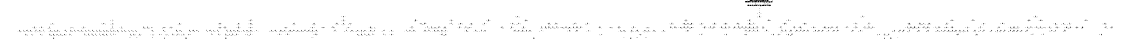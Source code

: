 # Network structure generated by ABC

digraph network {
size = "7.5,10";
center = true;
edge [dir = back];

{
  node [shape = plaintext];
  edge [style = invis];
  LevelTitle1 [label=""];
  LevelTitle2 [label=""];
  Level8 [label = ""];
  Level7 [label = ""];
  Level6 [label = ""];
  Level5 [label = ""];
  Level4 [label = ""];
  Level3 [label = ""];
  Level2 [label = ""];
  Level1 [label = ""];
  Level0 [label = ""];
  LevelTitle1 ->  LevelTitle2 ->  Level8 ->  Level7 ->  Level6 ->  Level5 ->  Level4 ->  Level3 ->  Level2 ->  Level1 ->  Level0;
}

{
  rank = same;
  LevelTitle1;
  title1 [shape=plaintext,
          fontsize=20,
          fontname = "Times-Roman",
          label="Network structure visualized by ABC\nBenchmark \"top\". Time was Wed Oct 16 16:07:38 2024. "
         ];
}

{
  rank = same;
  LevelTitle2;
  title2 [shape=plaintext,
          fontsize=18,
          fontname = "Times-Roman",
          label="The network contains 401 logic nodes and 0 latches.\n"
         ];
}

{
  rank = same;
  Level8;
  Node17 [label = "o_0_", shape = invtriangle, color = coral, fillcolor = coral];
}

{
  rank = same;
  Level7;
  Node19 [label = "19\n", shape = ellipse];
}

{
  rank = same;
  Level6;
  Node20 [label = "20\n", shape = ellipse];
  Node233 [label = "233\n", shape = ellipse];
  Node364 [label = "364\n", shape = ellipse];
  Node387 [label = "387\n", shape = ellipse];
  Node404 [label = "404\n", shape = ellipse];
}

{
  rank = same;
  Level5;
  Node21 [label = "21\n", shape = ellipse];
  Node120 [label = "120\n", shape = ellipse];
  Node175 [label = "175\n", shape = ellipse];
  Node204 [label = "204\n", shape = ellipse];
  Node234 [label = "234\n", shape = ellipse];
  Node273 [label = "273\n", shape = ellipse];
  Node304 [label = "304\n", shape = ellipse];
  Node338 [label = "338\n", shape = ellipse];
  Node365 [label = "365\n", shape = ellipse];
  Node372 [label = "372\n", shape = ellipse];
  Node376 [label = "376\n", shape = ellipse];
  Node380 [label = "380\n", shape = ellipse];
  Node388 [label = "388\n", shape = ellipse];
  Node396 [label = "396\n", shape = ellipse];
  Node398 [label = "398\n", shape = ellipse];
  Node405 [label = "405\n", shape = ellipse];
}

{
  rank = same;
  Level4;
  Node22 [label = "22\n", shape = ellipse];
  Node58 [label = "58\n", shape = ellipse];
  Node85 [label = "85\n", shape = ellipse];
  Node102 [label = "102\n", shape = ellipse];
  Node121 [label = "121\n", shape = ellipse];
  Node141 [label = "141\n", shape = ellipse];
  Node154 [label = "154\n", shape = ellipse];
  Node166 [label = "166\n", shape = ellipse];
  Node176 [label = "176\n", shape = ellipse];
  Node180 [label = "180\n", shape = ellipse];
  Node185 [label = "185\n", shape = ellipse];
  Node195 [label = "195\n", shape = ellipse];
  Node205 [label = "205\n", shape = ellipse];
  Node212 [label = "212\n", shape = ellipse];
  Node219 [label = "219\n", shape = ellipse];
  Node226 [label = "226\n", shape = ellipse];
  Node235 [label = "235\n", shape = ellipse];
  Node247 [label = "247\n", shape = ellipse];
  Node254 [label = "254\n", shape = ellipse];
  Node265 [label = "265\n", shape = ellipse];
  Node274 [label = "274\n", shape = ellipse];
  Node278 [label = "278\n", shape = ellipse];
  Node282 [label = "282\n", shape = ellipse];
  Node285 [label = "285\n", shape = ellipse];
  Node296 [label = "296\n", shape = ellipse];
  Node305 [label = "305\n", shape = ellipse];
  Node330 [label = "330\n", shape = ellipse];
  Node332 [label = "332\n", shape = ellipse];
  Node334 [label = "334\n", shape = ellipse];
  Node339 [label = "339\n", shape = ellipse];
  Node345 [label = "345\n", shape = ellipse];
  Node348 [label = "348\n", shape = ellipse];
  Node351 [label = "351\n", shape = ellipse];
  Node355 [label = "355\n", shape = ellipse];
  Node366 [label = "366\n", shape = ellipse];
  Node373 [label = "373\n", shape = ellipse];
  Node377 [label = "377\n", shape = ellipse];
  Node381 [label = "381\n", shape = ellipse];
  Node384 [label = "384\n", shape = ellipse];
  Node389 [label = "389\n", shape = ellipse];
  Node391 [label = "391\n", shape = ellipse];
  Node397 [label = "397\n", shape = ellipse];
  Node399 [label = "399\n", shape = ellipse];
  Node400 [label = "400\n", shape = ellipse];
  Node402 [label = "402\n", shape = ellipse];
  Node406 [label = "406\n", shape = ellipse];
  Node409 [label = "409\n", shape = ellipse];
  Node412 [label = "412\n", shape = ellipse];
  Node414 [label = "414\n", shape = ellipse];
}

{
  rank = same;
  Level3;
  Node23 [label = "23\n", shape = ellipse];
  Node33 [label = "33\n", shape = ellipse];
  Node37 [label = "37\n", shape = ellipse];
  Node59 [label = "59\n", shape = ellipse];
  Node66 [label = "66\n", shape = ellipse];
  Node75 [label = "75\n", shape = ellipse];
  Node86 [label = "86\n", shape = ellipse];
  Node103 [label = "103\n", shape = ellipse];
  Node111 [label = "111\n", shape = ellipse];
  Node113 [label = "113\n", shape = ellipse];
  Node115 [label = "115\n", shape = ellipse];
  Node122 [label = "122\n", shape = ellipse];
  Node134 [label = "134\n", shape = ellipse];
  Node139 [label = "139\n", shape = ellipse];
  Node142 [label = "142\n", shape = ellipse];
  Node144 [label = "144\n", shape = ellipse];
  Node147 [label = "147\n", shape = ellipse];
  Node149 [label = "149\n", shape = ellipse];
  Node155 [label = "155\n", shape = ellipse];
  Node159 [label = "159\n", shape = ellipse];
  Node167 [label = "167\n", shape = ellipse];
  Node169 [label = "169\n", shape = ellipse];
  Node170 [label = "170\n", shape = ellipse];
  Node177 [label = "177\n", shape = ellipse];
  Node181 [label = "181\n", shape = ellipse];
  Node186 [label = "186\n", shape = ellipse];
  Node187 [label = "187\n", shape = ellipse];
  Node196 [label = "196\n", shape = ellipse];
  Node203 [label = "203\n", shape = ellipse];
  Node206 [label = "206\n", shape = ellipse];
  Node208 [label = "208\n", shape = ellipse];
  Node213 [label = "213\n", shape = ellipse];
  Node215 [label = "215\n", shape = ellipse];
  Node220 [label = "220\n", shape = ellipse];
  Node227 [label = "227\n", shape = ellipse];
  Node236 [label = "236\n", shape = ellipse];
  Node242 [label = "242\n", shape = ellipse];
  Node244 [label = "244\n", shape = ellipse];
  Node245 [label = "245\n", shape = ellipse];
  Node248 [label = "248\n", shape = ellipse];
  Node250 [label = "250\n", shape = ellipse];
  Node252 [label = "252\n", shape = ellipse];
  Node253 [label = "253\n", shape = ellipse];
  Node255 [label = "255\n", shape = ellipse];
  Node257 [label = "257\n", shape = ellipse];
  Node259 [label = "259\n", shape = ellipse];
  Node260 [label = "260\n", shape = ellipse];
  Node266 [label = "266\n", shape = ellipse];
  Node269 [label = "269\n", shape = ellipse];
  Node270 [label = "270\n", shape = ellipse];
  Node275 [label = "275\n", shape = ellipse];
  Node276 [label = "276\n", shape = ellipse];
  Node279 [label = "279\n", shape = ellipse];
  Node281 [label = "281\n", shape = ellipse];
  Node283 [label = "283\n", shape = ellipse];
  Node284 [label = "284\n", shape = ellipse];
  Node286 [label = "286\n", shape = ellipse];
  Node288 [label = "288\n", shape = ellipse];
  Node289 [label = "289\n", shape = ellipse];
  Node291 [label = "291\n", shape = ellipse];
  Node297 [label = "297\n", shape = ellipse];
  Node298 [label = "298\n", shape = ellipse];
  Node299 [label = "299\n", shape = ellipse];
  Node306 [label = "306\n", shape = ellipse];
  Node311 [label = "311\n", shape = ellipse];
  Node314 [label = "314\n", shape = ellipse];
  Node320 [label = "320\n", shape = ellipse];
  Node325 [label = "325\n", shape = ellipse];
  Node331 [label = "331\n", shape = ellipse];
  Node333 [label = "333\n", shape = ellipse];
  Node335 [label = "335\n", shape = ellipse];
  Node337 [label = "337\n", shape = ellipse];
  Node340 [label = "340\n", shape = ellipse];
  Node346 [label = "346\n", shape = ellipse];
  Node349 [label = "349\n", shape = ellipse];
  Node350 [label = "350\n", shape = ellipse];
  Node352 [label = "352\n", shape = ellipse];
  Node354 [label = "354\n", shape = ellipse];
  Node356 [label = "356\n", shape = ellipse];
  Node357 [label = "357\n", shape = ellipse];
  Node359 [label = "359\n", shape = ellipse];
  Node361 [label = "361\n", shape = ellipse];
  Node362 [label = "362\n", shape = ellipse];
  Node367 [label = "367\n", shape = ellipse];
  Node368 [label = "368\n", shape = ellipse];
  Node369 [label = "369\n", shape = ellipse];
  Node370 [label = "370\n", shape = ellipse];
  Node371 [label = "371\n", shape = ellipse];
  Node374 [label = "374\n", shape = ellipse];
  Node375 [label = "375\n", shape = ellipse];
  Node378 [label = "378\n", shape = ellipse];
  Node379 [label = "379\n", shape = ellipse];
  Node382 [label = "382\n", shape = ellipse];
  Node383 [label = "383\n", shape = ellipse];
  Node385 [label = "385\n", shape = ellipse];
  Node386 [label = "386\n", shape = ellipse];
  Node390 [label = "390\n", shape = ellipse];
  Node392 [label = "392\n", shape = ellipse];
  Node393 [label = "393\n", shape = ellipse];
  Node394 [label = "394\n", shape = ellipse];
  Node395 [label = "395\n", shape = ellipse];
  Node401 [label = "401\n", shape = ellipse];
  Node403 [label = "403\n", shape = ellipse];
  Node407 [label = "407\n", shape = ellipse];
  Node408 [label = "408\n", shape = ellipse];
  Node410 [label = "410\n", shape = ellipse];
  Node411 [label = "411\n", shape = ellipse];
  Node413 [label = "413\n", shape = ellipse];
  Node415 [label = "415\n", shape = ellipse];
  Node416 [label = "416\n", shape = ellipse];
  Node417 [label = "417\n", shape = ellipse];
  Node418 [label = "418\n", shape = ellipse];
  Node419 [label = "419\n", shape = ellipse];
}

{
  rank = same;
  Level2;
  Node24 [label = "24\n", shape = ellipse];
  Node26 [label = "26\n", shape = ellipse];
  Node28 [label = "28\n", shape = ellipse];
  Node34 [label = "34\n", shape = ellipse];
  Node35 [label = "35\n", shape = ellipse];
  Node38 [label = "38\n", shape = ellipse];
  Node42 [label = "42\n", shape = ellipse];
  Node46 [label = "46\n", shape = ellipse];
  Node51 [label = "51\n", shape = ellipse];
  Node53 [label = "53\n", shape = ellipse];
  Node55 [label = "55\n", shape = ellipse];
  Node56 [label = "56\n", shape = ellipse];
  Node60 [label = "60\n", shape = ellipse];
  Node61 [label = "61\n", shape = ellipse];
  Node62 [label = "62\n", shape = ellipse];
  Node64 [label = "64\n", shape = ellipse];
  Node67 [label = "67\n", shape = ellipse];
  Node70 [label = "70\n", shape = ellipse];
  Node72 [label = "72\n", shape = ellipse];
  Node76 [label = "76\n", shape = ellipse];
  Node78 [label = "78\n", shape = ellipse];
  Node79 [label = "79\n", shape = ellipse];
  Node81 [label = "81\n", shape = ellipse];
  Node82 [label = "82\n", shape = ellipse];
  Node83 [label = "83\n", shape = ellipse];
  Node87 [label = "87\n", shape = ellipse];
  Node95 [label = "95\n", shape = ellipse];
  Node98 [label = "98\n", shape = ellipse];
  Node99 [label = "99\n", shape = ellipse];
  Node101 [label = "101\n", shape = ellipse];
  Node104 [label = "104\n", shape = ellipse];
  Node106 [label = "106\n", shape = ellipse];
  Node109 [label = "109\n", shape = ellipse];
  Node112 [label = "112\n", shape = ellipse];
  Node114 [label = "114\n", shape = ellipse];
  Node116 [label = "116\n", shape = ellipse];
  Node117 [label = "117\n", shape = ellipse];
  Node118 [label = "118\n", shape = ellipse];
  Node119 [label = "119\n", shape = ellipse];
  Node123 [label = "123\n", shape = ellipse];
  Node127 [label = "127\n", shape = ellipse];
  Node130 [label = "130\n", shape = ellipse];
  Node132 [label = "132\n", shape = ellipse];
  Node135 [label = "135\n", shape = ellipse];
  Node136 [label = "136\n", shape = ellipse];
  Node140 [label = "140\n", shape = ellipse];
  Node143 [label = "143\n", shape = ellipse];
  Node145 [label = "145\n", shape = ellipse];
  Node148 [label = "148\n", shape = ellipse];
  Node150 [label = "150\n", shape = ellipse];
  Node151 [label = "151\n", shape = ellipse];
  Node152 [label = "152\n", shape = ellipse];
  Node153 [label = "153\n", shape = ellipse];
  Node156 [label = "156\n", shape = ellipse];
  Node157 [label = "157\n", shape = ellipse];
  Node160 [label = "160\n", shape = ellipse];
  Node161 [label = "161\n", shape = ellipse];
  Node162 [label = "162\n", shape = ellipse];
  Node163 [label = "163\n", shape = ellipse];
  Node164 [label = "164\n", shape = ellipse];
  Node165 [label = "165\n", shape = ellipse];
  Node168 [label = "168\n", shape = ellipse];
  Node171 [label = "171\n", shape = ellipse];
  Node172 [label = "172\n", shape = ellipse];
  Node173 [label = "173\n", shape = ellipse];
  Node174 [label = "174\n", shape = ellipse];
  Node178 [label = "178\n", shape = ellipse];
  Node179 [label = "179\n", shape = ellipse];
  Node182 [label = "182\n", shape = ellipse];
  Node183 [label = "183\n", shape = ellipse];
  Node184 [label = "184\n", shape = ellipse];
  Node188 [label = "188\n", shape = ellipse];
  Node190 [label = "190\n", shape = ellipse];
  Node192 [label = "192\n", shape = ellipse];
  Node194 [label = "194\n", shape = ellipse];
  Node197 [label = "197\n", shape = ellipse];
  Node198 [label = "198\n", shape = ellipse];
  Node200 [label = "200\n", shape = ellipse];
  Node201 [label = "201\n", shape = ellipse];
  Node202 [label = "202\n", shape = ellipse];
  Node207 [label = "207\n", shape = ellipse];
  Node209 [label = "209\n", shape = ellipse];
  Node210 [label = "210\n", shape = ellipse];
  Node211 [label = "211\n", shape = ellipse];
  Node214 [label = "214\n", shape = ellipse];
  Node216 [label = "216\n", shape = ellipse];
  Node217 [label = "217\n", shape = ellipse];
  Node218 [label = "218\n", shape = ellipse];
  Node221 [label = "221\n", shape = ellipse];
  Node222 [label = "222\n", shape = ellipse];
  Node223 [label = "223\n", shape = ellipse];
  Node224 [label = "224\n", shape = ellipse];
  Node225 [label = "225\n", shape = ellipse];
  Node228 [label = "228\n", shape = ellipse];
  Node229 [label = "229\n", shape = ellipse];
  Node230 [label = "230\n", shape = ellipse];
  Node231 [label = "231\n", shape = ellipse];
  Node232 [label = "232\n", shape = ellipse];
  Node237 [label = "237\n", shape = ellipse];
  Node239 [label = "239\n", shape = ellipse];
  Node240 [label = "240\n", shape = ellipse];
  Node241 [label = "241\n", shape = ellipse];
  Node243 [label = "243\n", shape = ellipse];
  Node246 [label = "246\n", shape = ellipse];
  Node249 [label = "249\n", shape = ellipse];
  Node251 [label = "251\n", shape = ellipse];
  Node256 [label = "256\n", shape = ellipse];
  Node258 [label = "258\n", shape = ellipse];
  Node261 [label = "261\n", shape = ellipse];
  Node262 [label = "262\n", shape = ellipse];
  Node263 [label = "263\n", shape = ellipse];
  Node264 [label = "264\n", shape = ellipse];
  Node267 [label = "267\n", shape = ellipse];
  Node268 [label = "268\n", shape = ellipse];
  Node271 [label = "271\n", shape = ellipse];
  Node272 [label = "272\n", shape = ellipse];
  Node280 [label = "280\n", shape = ellipse];
  Node287 [label = "287\n", shape = ellipse];
  Node290 [label = "290\n", shape = ellipse];
  Node292 [label = "292\n", shape = ellipse];
  Node293 [label = "293\n", shape = ellipse];
  Node294 [label = "294\n", shape = ellipse];
  Node295 [label = "295\n", shape = ellipse];
  Node300 [label = "300\n", shape = ellipse];
  Node301 [label = "301\n", shape = ellipse];
  Node302 [label = "302\n", shape = ellipse];
  Node303 [label = "303\n", shape = ellipse];
  Node307 [label = "307\n", shape = ellipse];
  Node308 [label = "308\n", shape = ellipse];
  Node312 [label = "312\n", shape = ellipse];
  Node313 [label = "313\n", shape = ellipse];
  Node315 [label = "315\n", shape = ellipse];
  Node317 [label = "317\n", shape = ellipse];
  Node318 [label = "318\n", shape = ellipse];
  Node319 [label = "319\n", shape = ellipse];
  Node321 [label = "321\n", shape = ellipse];
  Node322 [label = "322\n", shape = ellipse];
  Node323 [label = "323\n", shape = ellipse];
  Node324 [label = "324\n", shape = ellipse];
  Node326 [label = "326\n", shape = ellipse];
  Node327 [label = "327\n", shape = ellipse];
  Node328 [label = "328\n", shape = ellipse];
  Node329 [label = "329\n", shape = ellipse];
  Node336 [label = "336\n", shape = ellipse];
  Node341 [label = "341\n", shape = ellipse];
  Node342 [label = "342\n", shape = ellipse];
  Node343 [label = "343\n", shape = ellipse];
  Node347 [label = "347\n", shape = ellipse];
  Node353 [label = "353\n", shape = ellipse];
  Node358 [label = "358\n", shape = ellipse];
  Node360 [label = "360\n", shape = ellipse];
  Node363 [label = "363\n", shape = ellipse];
}

{
  rank = same;
  Level1;
  Node25 [label = "25\n", shape = ellipse];
  Node27 [label = "27\n", shape = ellipse];
  Node29 [label = "29\n", shape = ellipse];
  Node30 [label = "30\n", shape = ellipse];
  Node31 [label = "31\n", shape = ellipse];
  Node32 [label = "32\n", shape = ellipse];
  Node36 [label = "36\n", shape = ellipse];
  Node39 [label = "39\n", shape = ellipse];
  Node40 [label = "40\n", shape = ellipse];
  Node41 [label = "41\n", shape = ellipse];
  Node43 [label = "43\n", shape = ellipse];
  Node44 [label = "44\n", shape = ellipse];
  Node45 [label = "45\n", shape = ellipse];
  Node47 [label = "47\n", shape = ellipse];
  Node48 [label = "48\n", shape = ellipse];
  Node49 [label = "49\n", shape = ellipse];
  Node50 [label = "50\n", shape = ellipse];
  Node52 [label = "52\n", shape = ellipse];
  Node54 [label = "54\n", shape = ellipse];
  Node57 [label = "57\n", shape = ellipse];
  Node63 [label = "63\n", shape = ellipse];
  Node65 [label = "65\n", shape = ellipse];
  Node68 [label = "68\n", shape = ellipse];
  Node69 [label = "69\n", shape = ellipse];
  Node71 [label = "71\n", shape = ellipse];
  Node73 [label = "73\n", shape = ellipse];
  Node74 [label = "74\n", shape = ellipse];
  Node77 [label = "77\n", shape = ellipse];
  Node80 [label = "80\n", shape = ellipse];
  Node84 [label = "84\n", shape = ellipse];
  Node88 [label = "88\n", shape = ellipse];
  Node89 [label = "89\n", shape = ellipse];
  Node90 [label = "90\n", shape = ellipse];
  Node91 [label = "91\n", shape = ellipse];
  Node92 [label = "92\n", shape = ellipse];
  Node93 [label = "93\n", shape = ellipse];
  Node94 [label = "94\n", shape = ellipse];
  Node96 [label = "96\n", shape = ellipse];
  Node97 [label = "97\n", shape = ellipse];
  Node100 [label = "100\n", shape = ellipse];
  Node105 [label = "105\n", shape = ellipse];
  Node107 [label = "107\n", shape = ellipse];
  Node108 [label = "108\n", shape = ellipse];
  Node110 [label = "110\n", shape = ellipse];
  Node124 [label = "124\n", shape = ellipse];
  Node125 [label = "125\n", shape = ellipse];
  Node126 [label = "126\n", shape = ellipse];
  Node128 [label = "128\n", shape = ellipse];
  Node129 [label = "129\n", shape = ellipse];
  Node131 [label = "131\n", shape = ellipse];
  Node133 [label = "133\n", shape = ellipse];
  Node137 [label = "137\n", shape = ellipse];
  Node138 [label = "138\n", shape = ellipse];
  Node146 [label = "146\n", shape = ellipse];
  Node158 [label = "158\n", shape = ellipse];
  Node189 [label = "189\n", shape = ellipse];
  Node191 [label = "191\n", shape = ellipse];
  Node193 [label = "193\n", shape = ellipse];
  Node199 [label = "199\n", shape = ellipse];
  Node238 [label = "238\n", shape = ellipse];
  Node277 [label = "277\n", shape = ellipse];
  Node309 [label = "309\n", shape = ellipse];
  Node310 [label = "310\n", shape = ellipse];
  Node316 [label = "316\n", shape = ellipse];
  Node344 [label = "344\n", shape = ellipse];
}

{
  rank = same;
  Level0;
  Node1 [label = "i_9_", shape = triangle, color = coral, fillcolor = coral];
  Node2 [label = "i_10_", shape = triangle, color = coral, fillcolor = coral];
  Node3 [label = "i_7_", shape = triangle, color = coral, fillcolor = coral];
  Node4 [label = "i_8_", shape = triangle, color = coral, fillcolor = coral];
  Node5 [label = "i_5_", shape = triangle, color = coral, fillcolor = coral];
  Node6 [label = "i_6_", shape = triangle, color = coral, fillcolor = coral];
  Node7 [label = "i_14_", shape = triangle, color = coral, fillcolor = coral];
  Node8 [label = "i_3_", shape = triangle, color = coral, fillcolor = coral];
  Node9 [label = "i_13_", shape = triangle, color = coral, fillcolor = coral];
  Node10 [label = "i_4_", shape = triangle, color = coral, fillcolor = coral];
  Node11 [label = "i_12_", shape = triangle, color = coral, fillcolor = coral];
  Node12 [label = "i_1_", shape = triangle, color = coral, fillcolor = coral];
  Node13 [label = "i_11_", shape = triangle, color = coral, fillcolor = coral];
  Node14 [label = "i_2_", shape = triangle, color = coral, fillcolor = coral];
  Node15 [label = "i_0_", shape = triangle, color = coral, fillcolor = coral];
  Node16 [label = "i_15_", shape = triangle, color = coral, fillcolor = coral];
}

title1 -> title2 [style = invis];
title2 -> Node17 [style = invis];
Node17 -> Node19 [style = solid];
Node19 -> Node20 [style = solid];
Node19 -> Node233 [style = solid];
Node19 -> Node364 [style = solid];
Node19 -> Node387 [style = solid];
Node19 -> Node404 [style = solid];
Node20 -> Node21 [style = solid];
Node20 -> Node120 [style = solid];
Node20 -> Node175 [style = solid];
Node20 -> Node204 [style = solid];
Node21 -> Node22 [style = solid];
Node21 -> Node58 [style = solid];
Node21 -> Node85 [style = solid];
Node21 -> Node102 [style = solid];
Node22 -> Node23 [style = solid];
Node22 -> Node33 [style = solid];
Node22 -> Node37 [style = solid];
Node22 -> Node55 [style = solid];
Node22 -> Node56 [style = solid];
Node23 -> Node24 [style = solid];
Node23 -> Node26 [style = solid];
Node23 -> Node28 [style = solid];
Node23 -> Node31 [style = solid];
Node23 -> Node32 [style = solid];
Node24 -> Node25 [style = solid];
Node24 -> Node1 [style = solid];
Node24 -> Node8 [style = solid];
Node25 -> Node2 [style = solid];
Node25 -> Node13 [style = solid];
Node25 -> Node15 [style = solid];
Node26 -> Node27 [style = solid];
Node26 -> Node8 [style = solid];
Node26 -> Node11 [style = solid];
Node26 -> Node15 [style = solid];
Node26 -> Node16 [style = solid];
Node27 -> Node7 [style = solid];
Node27 -> Node9 [style = solid];
Node27 -> Node16 [style = solid];
Node28 -> Node29 [style = solid];
Node28 -> Node30 [style = solid];
Node28 -> Node4 [style = solid];
Node28 -> Node8 [style = solid];
Node28 -> Node15 [style = solid];
Node29 -> Node2 [style = solid];
Node29 -> Node13 [style = solid];
Node30 -> Node1 [style = solid];
Node30 -> Node13 [style = solid];
Node31 -> Node7 [style = solid];
Node31 -> Node8 [style = solid];
Node31 -> Node9 [style = solid];
Node31 -> Node15 [style = solid];
Node31 -> Node16 [style = solid];
Node32 -> Node1 [style = solid];
Node32 -> Node2 [style = solid];
Node32 -> Node4 [style = solid];
Node32 -> Node8 [style = solid];
Node32 -> Node15 [style = solid];
Node33 -> Node34 [style = solid];
Node33 -> Node35 [style = solid];
Node33 -> Node36 [style = solid];
Node33 -> Node7 [style = solid];
Node33 -> Node16 [style = solid];
Node34 -> Node29 [style = solid];
Node34 -> Node4 [style = solid];
Node34 -> Node8 [style = solid];
Node34 -> Node12 [style = solid];
Node35 -> Node29 [style = solid];
Node35 -> Node1 [style = solid];
Node35 -> Node8 [style = solid];
Node35 -> Node12 [style = solid];
Node36 -> Node8 [style = solid];
Node36 -> Node9 [style = solid];
Node36 -> Node12 [style = solid];
Node37 -> Node38 [style = solid];
Node37 -> Node42 [style = solid];
Node37 -> Node46 [style = solid];
Node37 -> Node51 [style = solid];
Node37 -> Node53 [style = solid];
Node38 -> Node39 [style = solid];
Node38 -> Node40 [style = solid];
Node38 -> Node41 [style = solid];
Node39 -> Node1 [style = solid];
Node39 -> Node2 [style = solid];
Node39 -> Node13 [style = solid];
Node40 -> Node5 [style = solid];
Node40 -> Node6 [style = solid];
Node40 -> Node10 [style = solid];
Node41 -> Node1 [style = solid];
Node41 -> Node2 [style = solid];
Node41 -> Node4 [style = solid];
Node42 -> Node43 [style = solid];
Node42 -> Node44 [style = solid];
Node42 -> Node45 [style = solid];
Node43 -> Node7 [style = solid];
Node43 -> Node11 [style = solid];
Node44 -> Node3 [style = solid];
Node44 -> Node5 [style = solid];
Node44 -> Node6 [style = solid];
Node45 -> Node7 [style = solid];
Node45 -> Node9 [style = solid];
Node45 -> Node11 [style = solid];
Node45 -> Node16 [style = solid];
Node46 -> Node40 [style = solid];
Node46 -> Node47 [style = solid];
Node46 -> Node48 [style = solid];
Node46 -> Node49 [style = solid];
Node46 -> Node50 [style = solid];
Node47 -> Node1 [style = solid];
Node47 -> Node4 [style = solid];
Node47 -> Node13 [style = solid];
Node48 -> Node2 [style = solid];
Node48 -> Node4 [style = solid];
Node48 -> Node13 [style = solid];
Node49 -> Node9 [style = solid];
Node49 -> Node16 [style = solid];
Node50 -> Node7 [style = solid];
Node50 -> Node9 [style = solid];
Node51 -> Node39 [style = solid];
Node51 -> Node41 [style = solid];
Node51 -> Node44 [style = solid];
Node51 -> Node50 [style = solid];
Node51 -> Node52 [style = solid];
Node52 -> Node7 [style = solid];
Node52 -> Node8 [style = solid];
Node52 -> Node11 [style = solid];
Node52 -> Node15 [style = solid];
Node53 -> Node44 [style = solid];
Node53 -> Node47 [style = solid];
Node53 -> Node48 [style = solid];
Node53 -> Node49 [style = solid];
Node53 -> Node54 [style = solid];
Node54 -> Node11 [style = solid];
Node54 -> Node16 [style = solid];
Node55 -> Node27 [style = solid];
Node55 -> Node7 [style = solid];
Node55 -> Node8 [style = solid];
Node55 -> Node11 [style = solid];
Node55 -> Node12 [style = solid];
Node56 -> Node30 [style = solid];
Node56 -> Node57 [style = solid];
Node56 -> Node4 [style = solid];
Node56 -> Node8 [style = solid];
Node56 -> Node12 [style = solid];
Node57 -> Node8 [style = solid];
Node57 -> Node11 [style = solid];
Node57 -> Node12 [style = solid];
Node57 -> Node16 [style = solid];
Node58 -> Node59 [style = solid];
Node58 -> Node66 [style = solid];
Node58 -> Node75 [style = solid];
Node58 -> Node82 [style = solid];
Node58 -> Node83 [style = solid];
Node59 -> Node60 [style = solid];
Node59 -> Node61 [style = solid];
Node59 -> Node62 [style = solid];
Node59 -> Node64 [style = solid];
Node60 -> Node27 [style = solid];
Node60 -> Node11 [style = solid];
Node60 -> Node12 [style = solid];
Node60 -> Node14 [style = solid];
Node60 -> Node16 [style = solid];
Node61 -> Node29 [style = solid];
Node61 -> Node30 [style = solid];
Node61 -> Node4 [style = solid];
Node61 -> Node12 [style = solid];
Node61 -> Node14 [style = solid];
Node62 -> Node25 [style = solid];
Node62 -> Node63 [style = solid];
Node62 -> Node1 [style = solid];
Node62 -> Node7 [style = solid];
Node62 -> Node14 [style = solid];
Node63 -> Node9 [style = solid];
Node63 -> Node14 [style = solid];
Node63 -> Node15 [style = solid];
Node64 -> Node65 [style = solid];
Node64 -> Node7 [style = solid];
Node64 -> Node11 [style = solid];
Node64 -> Node12 [style = solid];
Node64 -> Node14 [style = solid];
Node65 -> Node1 [style = solid];
Node65 -> Node2 [style = solid];
Node65 -> Node4 [style = solid];
Node65 -> Node14 [style = solid];
Node65 -> Node15 [style = solid];
Node66 -> Node67 [style = solid];
Node66 -> Node70 [style = solid];
Node66 -> Node72 [style = solid];
Node66 -> Node74 [style = solid];
Node67 -> Node68 [style = solid];
Node67 -> Node69 [style = solid];
Node67 -> Node2 [style = solid];
Node67 -> Node3 [style = solid];
Node67 -> Node4 [style = solid];
Node68 -> Node8 [style = solid];
Node68 -> Node14 [style = solid];
Node68 -> Node15 [style = solid];
Node69 -> Node5 [style = solid];
Node69 -> Node6 [style = solid];
Node69 -> Node10 [style = solid];
Node70 -> Node71 [style = solid];
Node70 -> Node9 [style = solid];
Node70 -> Node12 [style = solid];
Node70 -> Node14 [style = solid];
Node70 -> Node16 [style = solid];
Node71 -> Node1 [style = solid];
Node71 -> Node2 [style = solid];
Node71 -> Node4 [style = solid];
Node71 -> Node12 [style = solid];
Node71 -> Node14 [style = solid];
Node72 -> Node73 [style = solid];
Node72 -> Node7 [style = solid];
Node72 -> Node9 [style = solid];
Node72 -> Node12 [style = solid];
Node72 -> Node14 [style = solid];
Node73 -> Node1 [style = solid];
Node73 -> Node2 [style = solid];
Node73 -> Node12 [style = solid];
Node73 -> Node13 [style = solid];
Node73 -> Node14 [style = solid];
Node74 -> Node7 [style = solid];
Node74 -> Node9 [style = solid];
Node74 -> Node16 [style = solid];
Node75 -> Node76 [style = solid];
Node75 -> Node78 [style = solid];
Node75 -> Node79 [style = solid];
Node75 -> Node81 [style = solid];
Node76 -> Node77 [style = solid];
Node76 -> Node11 [style = solid];
Node76 -> Node14 [style = solid];
Node76 -> Node15 [style = solid];
Node76 -> Node16 [style = solid];
Node77 -> Node1 [style = solid];
Node77 -> Node4 [style = solid];
Node77 -> Node13 [style = solid];
Node77 -> Node14 [style = solid];
Node77 -> Node15 [style = solid];
Node78 -> Node25 [style = solid];
Node78 -> Node63 [style = solid];
Node78 -> Node4 [style = solid];
Node78 -> Node14 [style = solid];
Node78 -> Node16 [style = solid];
Node79 -> Node39 [style = solid];
Node79 -> Node41 [style = solid];
Node79 -> Node80 [style = solid];
Node80 -> Node3 [style = solid];
Node80 -> Node6 [style = solid];
Node80 -> Node10 [style = solid];
Node81 -> Node27 [style = solid];
Node81 -> Node7 [style = solid];
Node81 -> Node11 [style = solid];
Node81 -> Node14 [style = solid];
Node81 -> Node15 [style = solid];
Node82 -> Node47 [style = solid];
Node82 -> Node48 [style = solid];
Node82 -> Node49 [style = solid];
Node82 -> Node50 [style = solid];
Node82 -> Node80 [style = solid];
Node83 -> Node43 [style = solid];
Node83 -> Node45 [style = solid];
Node83 -> Node54 [style = solid];
Node83 -> Node80 [style = solid];
Node83 -> Node84 [style = solid];
Node84 -> Node1 [style = solid];
Node84 -> Node2 [style = solid];
Node84 -> Node4 [style = solid];
Node84 -> Node8 [style = solid];
Node84 -> Node12 [style = solid];
Node85 -> Node86 [style = solid];
Node85 -> Node95 [style = solid];
Node85 -> Node98 [style = solid];
Node85 -> Node99 [style = solid];
Node85 -> Node101 [style = solid];
Node86 -> Node87 [style = solid];
Node86 -> Node92 [style = solid];
Node86 -> Node89 [style = solid];
Node86 -> Node93 [style = solid];
Node86 -> Node94 [style = solid];
Node87 -> Node88 [style = solid];
Node87 -> Node89 [style = solid];
Node87 -> Node90 [style = solid];
Node87 -> Node91 [style = solid];
Node88 -> Node8 [style = solid];
Node88 -> Node12 [style = solid];
Node88 -> Node15 [style = solid];
Node88 -> Node16 [style = solid];
Node89 -> Node7 [style = solid];
Node89 -> Node9 [style = solid];
Node89 -> Node13 [style = solid];
Node90 -> Node12 [style = solid];
Node90 -> Node14 [style = solid];
Node90 -> Node15 [style = solid];
Node90 -> Node16 [style = solid];
Node91 -> Node3 [style = solid];
Node91 -> Node4 [style = solid];
Node91 -> Node5 [style = solid];
Node92 -> Node8 [style = solid];
Node92 -> Node14 [style = solid];
Node92 -> Node15 [style = solid];
Node92 -> Node16 [style = solid];
Node93 -> Node8 [style = solid];
Node93 -> Node12 [style = solid];
Node93 -> Node14 [style = solid];
Node93 -> Node16 [style = solid];
Node94 -> Node4 [style = solid];
Node94 -> Node5 [style = solid];
Node94 -> Node6 [style = solid];
Node95 -> Node88 [style = solid];
Node95 -> Node96 [style = solid];
Node95 -> Node97 [style = solid];
Node95 -> Node92 [style = solid];
Node95 -> Node89 [style = solid];
Node96 -> Node2 [style = solid];
Node96 -> Node7 [style = solid];
Node96 -> Node9 [style = solid];
Node97 -> Node3 [style = solid];
Node97 -> Node4 [style = solid];
Node97 -> Node10 [style = solid];
Node98 -> Node96 [style = solid];
Node98 -> Node97 [style = solid];
Node98 -> Node89 [style = solid];
Node98 -> Node93 [style = solid];
Node98 -> Node90 [style = solid];
Node99 -> Node88 [style = solid];
Node99 -> Node96 [style = solid];
Node99 -> Node90 [style = solid];
Node99 -> Node100 [style = solid];
Node99 -> Node94 [style = solid];
Node100 -> Node4 [style = solid];
Node100 -> Node6 [style = solid];
Node100 -> Node10 [style = solid];
Node101 -> Node92 [style = solid];
Node101 -> Node89 [style = solid];
Node101 -> Node93 [style = solid];
Node101 -> Node100 [style = solid];
Node101 -> Node91 [style = solid];
Node102 -> Node103 [style = solid];
Node102 -> Node111 [style = solid];
Node102 -> Node113 [style = solid];
Node102 -> Node115 [style = solid];
Node102 -> Node119 [style = solid];
Node103 -> Node104 [style = solid];
Node103 -> Node106 [style = solid];
Node103 -> Node109 [style = solid];
Node104 -> Node43 [style = solid];
Node104 -> Node45 [style = solid];
Node104 -> Node47 [style = solid];
Node104 -> Node54 [style = solid];
Node104 -> Node105 [style = solid];
Node105 -> Node3 [style = solid];
Node105 -> Node5 [style = solid];
Node105 -> Node10 [style = solid];
Node106 -> Node49 [style = solid];
Node106 -> Node107 [style = solid];
Node106 -> Node108 [style = solid];
Node106 -> Node8 [style = solid];
Node107 -> Node12 [style = solid];
Node107 -> Node14 [style = solid];
Node107 -> Node15 [style = solid];
Node108 -> Node2 [style = solid];
Node108 -> Node4 [style = solid];
Node108 -> Node8 [style = solid];
Node108 -> Node13 [style = solid];
Node109 -> Node50 [style = solid];
Node109 -> Node107 [style = solid];
Node109 -> Node110 [style = solid];
Node109 -> Node8 [style = solid];
Node110 -> Node1 [style = solid];
Node110 -> Node2 [style = solid];
Node110 -> Node8 [style = solid];
Node110 -> Node13 [style = solid];
Node111 -> Node112 [style = solid];
Node111 -> Node40 [style = solid];
Node111 -> Node43 [style = solid];
Node111 -> Node45 [style = solid];
Node111 -> Node54 [style = solid];
Node112 -> Node41 [style = solid];
Node112 -> Node105 [style = solid];
Node113 -> Node114 [style = solid];
Node113 -> Node96 [style = solid];
Node113 -> Node92 [style = solid];
Node113 -> Node93 [style = solid];
Node113 -> Node94 [style = solid];
Node114 -> Node88 [style = solid];
Node114 -> Node96 [style = solid];
Node114 -> Node90 [style = solid];
Node114 -> Node91 [style = solid];
Node115 -> Node116 [style = solid];
Node115 -> Node117 [style = solid];
Node115 -> Node118 [style = solid];
Node115 -> Node92 [style = solid];
Node115 -> Node93 [style = solid];
Node116 -> Node96 [style = solid];
Node116 -> Node100 [style = solid];
Node117 -> Node96 [style = solid];
Node117 -> Node91 [style = solid];
Node118 -> Node43 [style = solid];
Node118 -> Node54 [style = solid];
Node118 -> Node107 [style = solid];
Node118 -> Node8 [style = solid];
Node119 -> Node39 [style = solid];
Node119 -> Node48 [style = solid];
Node119 -> Node49 [style = solid];
Node119 -> Node50 [style = solid];
Node119 -> Node105 [style = solid];
Node120 -> Node121 [style = solid];
Node120 -> Node141 [style = solid];
Node120 -> Node154 [style = solid];
Node120 -> Node166 [style = solid];
Node121 -> Node122 [style = solid];
Node121 -> Node134 [style = solid];
Node121 -> Node139 [style = solid];
Node121 -> Node140 [style = solid];
Node121 -> Node7 [style = solid];
Node122 -> Node123 [style = solid];
Node122 -> Node127 [style = solid];
Node122 -> Node130 [style = solid];
Node122 -> Node132 [style = solid];
Node122 -> Node7 [style = solid];
Node123 -> Node124 [style = solid];
Node123 -> Node125 [style = solid];
Node123 -> Node126 [style = solid];
Node124 -> Node8 [style = solid];
Node124 -> Node12 [style = solid];
Node124 -> Node14 [style = solid];
Node125 -> Node1 [style = solid];
Node125 -> Node5 [style = solid];
Node125 -> Node6 [style = solid];
Node126 -> Node2 [style = solid];
Node126 -> Node9 [style = solid];
Node126 -> Node11 [style = solid];
Node127 -> Node128 [style = solid];
Node127 -> Node126 [style = solid];
Node127 -> Node129 [style = solid];
Node128 -> Node8 [style = solid];
Node128 -> Node12 [style = solid];
Node128 -> Node15 [style = solid];
Node129 -> Node1 [style = solid];
Node129 -> Node3 [style = solid];
Node129 -> Node5 [style = solid];
Node130 -> Node131 [style = solid];
Node130 -> Node126 [style = solid];
Node130 -> Node129 [style = solid];
Node131 -> Node12 [style = solid];
Node131 -> Node14 [style = solid];
Node131 -> Node15 [style = solid];
Node132 -> Node128 [style = solid];
Node132 -> Node126 [style = solid];
Node132 -> Node133 [style = solid];
Node133 -> Node1 [style = solid];
Node133 -> Node6 [style = solid];
Node133 -> Node10 [style = solid];
Node134 -> Node135 [style = solid];
Node134 -> Node136 [style = solid];
Node134 -> Node68 [style = solid];
Node134 -> Node138 [style = solid];
Node134 -> Node7 [style = solid];
Node135 -> Node126 [style = solid];
Node135 -> Node133 [style = solid];
Node136 -> Node69 [style = solid];
Node136 -> Node124 [style = solid];
Node136 -> Node137 [style = solid];
Node136 -> Node2 [style = solid];
Node137 -> Node1 [style = solid];
Node137 -> Node3 [style = solid];
Node138 -> Node7 [style = solid];
Node138 -> Node9 [style = solid];
Node138 -> Node11 [style = solid];
Node139 -> Node135 [style = solid];
Node139 -> Node124 [style = solid];
Node140 -> Node68 [style = solid];
Node140 -> Node125 [style = solid];
Node140 -> Node126 [style = solid];
Node141 -> Node142 [style = solid];
Node141 -> Node144 [style = solid];
Node141 -> Node147 [style = solid];
Node141 -> Node149 [style = solid];
Node141 -> Node138 [style = solid];
Node142 -> Node143 [style = solid];
Node142 -> Node131 [style = solid];
Node143 -> Node69 [style = solid];
Node143 -> Node137 [style = solid];
Node143 -> Node2 [style = solid];
Node144 -> Node145 [style = solid];
Node144 -> Node128 [style = solid];
Node144 -> Node7 [style = solid];
Node145 -> Node126 [style = solid];
Node145 -> Node146 [style = solid];
Node146 -> Node1 [style = solid];
Node146 -> Node3 [style = solid];
Node146 -> Node10 [style = solid];
Node147 -> Node145 [style = solid];
Node147 -> Node148 [style = solid];
Node147 -> Node74 [style = solid];
Node147 -> Node131 [style = solid];
Node147 -> Node7 [style = solid];
Node148 -> Node68 [style = solid];
Node148 -> Node69 [style = solid];
Node148 -> Node137 [style = solid];
Node148 -> Node2 [style = solid];
Node149 -> Node150 [style = solid];
Node149 -> Node151 [style = solid];
Node149 -> Node152 [style = solid];
Node149 -> Node153 [style = solid];
Node149 -> Node7 [style = solid];
Node150 -> Node131 [style = solid];
Node150 -> Node126 [style = solid];
Node150 -> Node133 [style = solid];
Node151 -> Node128 [style = solid];
Node151 -> Node125 [style = solid];
Node151 -> Node126 [style = solid];
Node152 -> Node131 [style = solid];
Node152 -> Node125 [style = solid];
Node152 -> Node126 [style = solid];
Node153 -> Node69 [style = solid];
Node153 -> Node128 [style = solid];
Node153 -> Node138 [style = solid];
Node153 -> Node137 [style = solid];
Node153 -> Node2 [style = solid];
Node154 -> Node155 [style = solid];
Node154 -> Node159 [style = solid];
Node154 -> Node164 [style = solid];
Node154 -> Node165 [style = solid];
Node154 -> Node74 [style = solid];
Node155 -> Node156 [style = solid];
Node155 -> Node157 [style = solid];
Node155 -> Node74 [style = solid];
Node155 -> Node158 [style = solid];
Node156 -> Node69 [style = solid];
Node156 -> Node131 [style = solid];
Node156 -> Node3 [style = solid];
Node156 -> Node4 [style = solid];
Node156 -> Node13 [style = solid];
Node157 -> Node68 [style = solid];
Node157 -> Node69 [style = solid];
Node157 -> Node137 [style = solid];
Node157 -> Node13 [style = solid];
Node158 -> Node7 [style = solid];
Node158 -> Node11 [style = solid];
Node158 -> Node16 [style = solid];
Node159 -> Node160 [style = solid];
Node159 -> Node161 [style = solid];
Node159 -> Node162 [style = solid];
Node159 -> Node163 [style = solid];
Node159 -> Node74 [style = solid];
Node160 -> Node69 [style = solid];
Node160 -> Node124 [style = solid];
Node160 -> Node2 [style = solid];
Node160 -> Node3 [style = solid];
Node160 -> Node4 [style = solid];
Node161 -> Node69 [style = solid];
Node161 -> Node128 [style = solid];
Node161 -> Node2 [style = solid];
Node161 -> Node3 [style = solid];
Node161 -> Node4 [style = solid];
Node162 -> Node69 [style = solid];
Node162 -> Node131 [style = solid];
Node162 -> Node2 [style = solid];
Node162 -> Node3 [style = solid];
Node162 -> Node4 [style = solid];
Node163 -> Node68 [style = solid];
Node163 -> Node69 [style = solid];
Node163 -> Node3 [style = solid];
Node163 -> Node4 [style = solid];
Node163 -> Node13 [style = solid];
Node164 -> Node69 [style = solid];
Node164 -> Node124 [style = solid];
Node164 -> Node3 [style = solid];
Node164 -> Node4 [style = solid];
Node164 -> Node13 [style = solid];
Node165 -> Node69 [style = solid];
Node165 -> Node128 [style = solid];
Node165 -> Node3 [style = solid];
Node165 -> Node4 [style = solid];
Node165 -> Node13 [style = solid];
Node166 -> Node167 [style = solid];
Node166 -> Node169 [style = solid];
Node166 -> Node170 [style = solid];
Node166 -> Node148 [style = solid];
Node166 -> Node138 [style = solid];
Node167 -> Node168 [style = solid];
Node167 -> Node145 [style = solid];
Node167 -> Node68 [style = solid];
Node167 -> Node124 [style = solid];
Node167 -> Node7 [style = solid];
Node168 -> Node126 [style = solid];
Node168 -> Node129 [style = solid];
Node169 -> Node168 [style = solid];
Node169 -> Node124 [style = solid];
Node169 -> Node7 [style = solid];
Node170 -> Node171 [style = solid];
Node170 -> Node172 [style = solid];
Node170 -> Node173 [style = solid];
Node170 -> Node174 [style = solid];
Node170 -> Node158 [style = solid];
Node171 -> Node69 [style = solid];
Node171 -> Node124 [style = solid];
Node171 -> Node137 [style = solid];
Node171 -> Node13 [style = solid];
Node172 -> Node69 [style = solid];
Node172 -> Node128 [style = solid];
Node172 -> Node137 [style = solid];
Node172 -> Node13 [style = solid];
Node173 -> Node69 [style = solid];
Node173 -> Node131 [style = solid];
Node173 -> Node137 [style = solid];
Node173 -> Node13 [style = solid];
Node174 -> Node68 [style = solid];
Node174 -> Node126 [style = solid];
Node174 -> Node146 [style = solid];
Node174 -> Node7 [style = solid];
Node175 -> Node176 [style = solid];
Node175 -> Node180 [style = solid];
Node175 -> Node185 [style = solid];
Node175 -> Node195 [style = solid];
Node175 -> Node203 [style = solid];
Node176 -> Node177 [style = solid];
Node176 -> Node179 [style = solid];
Node176 -> Node117 [style = solid];
Node176 -> Node92 [style = solid];
Node176 -> Node93 [style = solid];
Node177 -> Node178 [style = solid];
Node177 -> Node90 [style = solid];
Node178 -> Node89 [style = solid];
Node178 -> Node146 [style = solid];
Node179 -> Node96 [style = solid];
Node179 -> Node97 [style = solid];
Node180 -> Node181 [style = solid];
Node180 -> Node183 [style = solid];
Node180 -> Node184 [style = solid];
Node180 -> Node88 [style = solid];
Node180 -> Node90 [style = solid];
Node181 -> Node182 [style = solid];
Node181 -> Node93 [style = solid];
Node182 -> Node89 [style = solid];
Node182 -> Node125 [style = solid];
Node183 -> Node89 [style = solid];
Node183 -> Node133 [style = solid];
Node184 -> Node89 [style = solid];
Node184 -> Node129 [style = solid];
Node185 -> Node186 [style = solid];
Node185 -> Node187 [style = solid];
Node185 -> Node190 [style = solid];
Node185 -> Node192 [style = solid];
Node185 -> Node194 [style = solid];
Node186 -> Node183 [style = solid];
Node186 -> Node182 [style = solid];
Node186 -> Node184 [style = solid];
Node186 -> Node92 [style = solid];
Node186 -> Node93 [style = solid];
Node187 -> Node178 [style = solid];
Node187 -> Node184 [style = solid];
Node187 -> Node188 [style = solid];
Node187 -> Node92 [style = solid];
Node187 -> Node93 [style = solid];
Node188 -> Node107 [style = solid];
Node188 -> Node189 [style = solid];
Node188 -> Node2 [style = solid];
Node188 -> Node8 [style = solid];
Node189 -> Node1 [style = solid];
Node189 -> Node4 [style = solid];
Node190 -> Node88 [style = solid];
Node190 -> Node97 [style = solid];
Node190 -> Node90 [style = solid];
Node190 -> Node191 [style = solid];
Node191 -> Node7 [style = solid];
Node191 -> Node11 [style = solid];
Node191 -> Node13 [style = solid];
Node192 -> Node107 [style = solid];
Node192 -> Node193 [style = solid];
Node192 -> Node189 [style = solid];
Node192 -> Node8 [style = solid];
Node192 -> Node13 [style = solid];
Node193 -> Node7 [style = solid];
Node193 -> Node8 [style = solid];
Node193 -> Node9 [style = solid];
Node193 -> Node11 [style = solid];
Node193 -> Node16 [style = solid];
Node194 -> Node88 [style = solid];
Node194 -> Node90 [style = solid];
Node194 -> Node100 [style = solid];
Node194 -> Node94 [style = solid];
Node194 -> Node191 [style = solid];
Node195 -> Node196 [style = solid];
Node195 -> Node198 [style = solid];
Node195 -> Node200 [style = solid];
Node195 -> Node201 [style = solid];
Node195 -> Node202 [style = solid];
Node196 -> Node197 [style = solid];
Node196 -> Node92 [style = solid];
Node196 -> Node93 [style = solid];
Node196 -> Node94 [style = solid];
Node196 -> Node191 [style = solid];
Node197 -> Node88 [style = solid];
Node197 -> Node90 [style = solid];
Node197 -> Node91 [style = solid];
Node197 -> Node191 [style = solid];
Node198 -> Node88 [style = solid];
Node198 -> Node97 [style = solid];
Node198 -> Node92 [style = solid];
Node198 -> Node191 [style = solid];
Node198 -> Node199 [style = solid];
Node199 -> Node2 [style = solid];
Node199 -> Node7 [style = solid];
Node199 -> Node11 [style = solid];
Node200 -> Node97 [style = solid];
Node200 -> Node93 [style = solid];
Node200 -> Node90 [style = solid];
Node200 -> Node191 [style = solid];
Node200 -> Node199 [style = solid];
Node201 -> Node88 [style = solid];
Node201 -> Node90 [style = solid];
Node201 -> Node100 [style = solid];
Node201 -> Node94 [style = solid];
Node201 -> Node199 [style = solid];
Node202 -> Node92 [style = solid];
Node202 -> Node93 [style = solid];
Node202 -> Node100 [style = solid];
Node202 -> Node91 [style = solid];
Node202 -> Node191 [style = solid];
Node203 -> Node178 [style = solid];
Node203 -> Node183 [style = solid];
Node203 -> Node182 [style = solid];
Node203 -> Node88 [style = solid];
Node203 -> Node90 [style = solid];
Node204 -> Node205 [style = solid];
Node204 -> Node212 [style = solid];
Node204 -> Node219 [style = solid];
Node204 -> Node226 [style = solid];
Node205 -> Node206 [style = solid];
Node205 -> Node208 [style = solid];
Node205 -> Node210 [style = solid];
Node205 -> Node211 [style = solid];
Node206 -> Node207 [style = solid];
Node206 -> Node88 [style = solid];
Node206 -> Node90 [style = solid];
Node206 -> Node146 [style = solid];
Node206 -> Node191 [style = solid];
Node207 -> Node96 [style = solid];
Node207 -> Node92 [style = solid];
Node207 -> Node93 [style = solid];
Node207 -> Node146 [style = solid];
Node208 -> Node209 [style = solid];
Node208 -> Node96 [style = solid];
Node208 -> Node92 [style = solid];
Node208 -> Node93 [style = solid];
Node208 -> Node125 [style = solid];
Node209 -> Node88 [style = solid];
Node209 -> Node96 [style = solid];
Node209 -> Node90 [style = solid];
Node209 -> Node129 [style = solid];
Node210 -> Node88 [style = solid];
Node210 -> Node90 [style = solid];
Node210 -> Node125 [style = solid];
Node210 -> Node133 [style = solid];
Node210 -> Node191 [style = solid];
Node211 -> Node96 [style = solid];
Node211 -> Node92 [style = solid];
Node211 -> Node93 [style = solid];
Node211 -> Node129 [style = solid];
Node211 -> Node133 [style = solid];
Node212 -> Node213 [style = solid];
Node212 -> Node215 [style = solid];
Node212 -> Node217 [style = solid];
Node212 -> Node218 [style = solid];
Node213 -> Node214 [style = solid];
Node213 -> Node88 [style = solid];
Node213 -> Node97 [style = solid];
Node213 -> Node89 [style = solid];
Node213 -> Node90 [style = solid];
Node214 -> Node92 [style = solid];
Node214 -> Node93 [style = solid];
Node214 -> Node146 [style = solid];
Node214 -> Node191 [style = solid];
Node215 -> Node216 [style = solid];
Node215 -> Node92 [style = solid];
Node215 -> Node93 [style = solid];
Node215 -> Node125 [style = solid];
Node215 -> Node191 [style = solid];
Node216 -> Node88 [style = solid];
Node216 -> Node90 [style = solid];
Node216 -> Node129 [style = solid];
Node216 -> Node191 [style = solid];
Node217 -> Node88 [style = solid];
Node217 -> Node89 [style = solid];
Node217 -> Node90 [style = solid];
Node217 -> Node100 [style = solid];
Node217 -> Node94 [style = solid];
Node218 -> Node92 [style = solid];
Node218 -> Node93 [style = solid];
Node218 -> Node129 [style = solid];
Node218 -> Node133 [style = solid];
Node218 -> Node191 [style = solid];
Node219 -> Node220 [style = solid];
Node219 -> Node222 [style = solid];
Node219 -> Node223 [style = solid];
Node219 -> Node224 [style = solid];
Node219 -> Node225 [style = solid];
Node220 -> Node221 [style = solid];
Node220 -> Node92 [style = solid];
Node220 -> Node93 [style = solid];
Node220 -> Node94 [style = solid];
Node220 -> Node199 [style = solid];
Node221 -> Node88 [style = solid];
Node221 -> Node90 [style = solid];
Node221 -> Node91 [style = solid];
Node221 -> Node199 [style = solid];
Node222 -> Node88 [style = solid];
Node222 -> Node97 [style = solid];
Node222 -> Node92 [style = solid];
Node222 -> Node146 [style = solid];
Node222 -> Node199 [style = solid];
Node223 -> Node97 [style = solid];
Node223 -> Node93 [style = solid];
Node223 -> Node90 [style = solid];
Node223 -> Node146 [style = solid];
Node223 -> Node199 [style = solid];
Node224 -> Node88 [style = solid];
Node224 -> Node90 [style = solid];
Node224 -> Node125 [style = solid];
Node224 -> Node133 [style = solid];
Node224 -> Node199 [style = solid];
Node225 -> Node92 [style = solid];
Node225 -> Node93 [style = solid];
Node225 -> Node100 [style = solid];
Node225 -> Node91 [style = solid];
Node225 -> Node199 [style = solid];
Node226 -> Node227 [style = solid];
Node226 -> Node229 [style = solid];
Node226 -> Node230 [style = solid];
Node226 -> Node231 [style = solid];
Node226 -> Node232 [style = solid];
Node227 -> Node228 [style = solid];
Node227 -> Node92 [style = solid];
Node227 -> Node93 [style = solid];
Node227 -> Node125 [style = solid];
Node227 -> Node199 [style = solid];
Node228 -> Node88 [style = solid];
Node228 -> Node90 [style = solid];
Node228 -> Node129 [style = solid];
Node228 -> Node199 [style = solid];
Node229 -> Node88 [style = solid];
Node229 -> Node96 [style = solid];
Node229 -> Node92 [style = solid];
Node229 -> Node146 [style = solid];
Node229 -> Node199 [style = solid];
Node230 -> Node96 [style = solid];
Node230 -> Node93 [style = solid];
Node230 -> Node90 [style = solid];
Node230 -> Node146 [style = solid];
Node230 -> Node199 [style = solid];
Node231 -> Node88 [style = solid];
Node231 -> Node96 [style = solid];
Node231 -> Node90 [style = solid];
Node231 -> Node125 [style = solid];
Node231 -> Node133 [style = solid];
Node232 -> Node92 [style = solid];
Node232 -> Node93 [style = solid];
Node232 -> Node129 [style = solid];
Node232 -> Node133 [style = solid];
Node232 -> Node199 [style = solid];
Node233 -> Node234 [style = solid];
Node233 -> Node273 [style = solid];
Node233 -> Node304 [style = solid];
Node233 -> Node338 [style = solid];
Node234 -> Node235 [style = solid];
Node234 -> Node247 [style = solid];
Node234 -> Node254 [style = solid];
Node234 -> Node265 [style = solid];
Node235 -> Node236 [style = solid];
Node235 -> Node242 [style = solid];
Node235 -> Node244 [style = solid];
Node235 -> Node245 [style = solid];
Node235 -> Node7 [style = solid];
Node236 -> Node237 [style = solid];
Node236 -> Node239 [style = solid];
Node236 -> Node240 [style = solid];
Node236 -> Node241 [style = solid];
Node236 -> Node7 [style = solid];
Node237 -> Node124 [style = solid];
Node237 -> Node94 [style = solid];
Node237 -> Node238 [style = solid];
Node238 -> Node9 [style = solid];
Node238 -> Node11 [style = solid];
Node238 -> Node13 [style = solid];
Node239 -> Node128 [style = solid];
Node239 -> Node91 [style = solid];
Node239 -> Node238 [style = solid];
Node240 -> Node131 [style = solid];
Node240 -> Node91 [style = solid];
Node240 -> Node238 [style = solid];
Node241 -> Node128 [style = solid];
Node241 -> Node100 [style = solid];
Node241 -> Node238 [style = solid];
Node242 -> Node164 [style = solid];
Node242 -> Node243 [style = solid];
Node242 -> Node68 [style = solid];
Node242 -> Node138 [style = solid];
Node242 -> Node7 [style = solid];
Node243 -> Node100 [style = solid];
Node243 -> Node238 [style = solid];
Node244 -> Node243 [style = solid];
Node244 -> Node124 [style = solid];
Node245 -> Node246 [style = solid];
Node245 -> Node68 [style = solid];
Node246 -> Node94 [style = solid];
Node246 -> Node238 [style = solid];
Node247 -> Node248 [style = solid];
Node247 -> Node250 [style = solid];
Node247 -> Node252 [style = solid];
Node247 -> Node253 [style = solid];
Node248 -> Node156 [style = solid];
Node248 -> Node249 [style = solid];
Node248 -> Node128 [style = solid];
Node248 -> Node138 [style = solid];
Node248 -> Node7 [style = solid];
Node249 -> Node97 [style = solid];
Node249 -> Node238 [style = solid];
Node250 -> Node249 [style = solid];
Node250 -> Node251 [style = solid];
Node250 -> Node131 [style = solid];
Node250 -> Node7 [style = solid];
Node250 -> Node16 [style = solid];
Node251 -> Node68 [style = solid];
Node251 -> Node146 [style = solid];
Node251 -> Node238 [style = solid];
Node252 -> Node246 [style = solid];
Node252 -> Node243 [style = solid];
Node252 -> Node128 [style = solid];
Node252 -> Node131 [style = solid];
Node252 -> Node7 [style = solid];
Node253 -> Node165 [style = solid];
Node253 -> Node246 [style = solid];
Node253 -> Node131 [style = solid];
Node253 -> Node138 [style = solid];
Node253 -> Node7 [style = solid];
Node254 -> Node255 [style = solid];
Node254 -> Node257 [style = solid];
Node254 -> Node259 [style = solid];
Node254 -> Node260 [style = solid];
Node254 -> Node7 [style = solid];
Node255 -> Node256 [style = solid];
Node255 -> Node131 [style = solid];
Node256 -> Node100 [style = solid];
Node256 -> Node126 [style = solid];
Node257 -> Node258 [style = solid];
Node257 -> Node128 [style = solid];
Node258 -> Node94 [style = solid];
Node258 -> Node126 [style = solid];
Node259 -> Node161 [style = solid];
Node259 -> Node258 [style = solid];
Node259 -> Node131 [style = solid];
Node259 -> Node138 [style = solid];
Node259 -> Node7 [style = solid];
Node260 -> Node261 [style = solid];
Node260 -> Node262 [style = solid];
Node260 -> Node263 [style = solid];
Node260 -> Node264 [style = solid];
Node260 -> Node7 [style = solid];
Node261 -> Node124 [style = solid];
Node261 -> Node94 [style = solid];
Node261 -> Node126 [style = solid];
Node262 -> Node128 [style = solid];
Node262 -> Node91 [style = solid];
Node262 -> Node126 [style = solid];
Node263 -> Node131 [style = solid];
Node263 -> Node91 [style = solid];
Node263 -> Node126 [style = solid];
Node264 -> Node128 [style = solid];
Node264 -> Node100 [style = solid];
Node264 -> Node126 [style = solid];
Node265 -> Node266 [style = solid];
Node265 -> Node269 [style = solid];
Node265 -> Node270 [style = solid];
Node265 -> Node163 [style = solid];
Node265 -> Node138 [style = solid];
Node266 -> Node267 [style = solid];
Node266 -> Node268 [style = solid];
Node266 -> Node68 [style = solid];
Node266 -> Node131 [style = solid];
Node266 -> Node7 [style = solid];
Node267 -> Node91 [style = solid];
Node267 -> Node238 [style = solid];
Node268 -> Node97 [style = solid];
Node268 -> Node126 [style = solid];
Node269 -> Node267 [style = solid];
Node269 -> Node124 [style = solid];
Node269 -> Node7 [style = solid];
Node270 -> Node162 [style = solid];
Node270 -> Node271 [style = solid];
Node270 -> Node272 [style = solid];
Node270 -> Node138 [style = solid];
Node270 -> Node7 [style = solid];
Node271 -> Node128 [style = solid];
Node271 -> Node97 [style = solid];
Node271 -> Node126 [style = solid];
Node272 -> Node68 [style = solid];
Node272 -> Node97 [style = solid];
Node272 -> Node124 [style = solid];
Node272 -> Node238 [style = solid];
Node272 -> Node7 [style = solid];
Node273 -> Node274 [style = solid];
Node273 -> Node278 [style = solid];
Node273 -> Node282 [style = solid];
Node273 -> Node285 [style = solid];
Node273 -> Node296 [style = solid];
Node274 -> Node275 [style = solid];
Node274 -> Node276 [style = solid];
Node274 -> Node145 [style = solid];
Node274 -> Node124 [style = solid];
Node274 -> Node16 [style = solid];
Node275 -> Node168 [style = solid];
Node275 -> Node68 [style = solid];
Node276 -> Node168 [style = solid];
Node276 -> Node148 [style = solid];
Node276 -> Node124 [style = solid];
Node276 -> Node277 [style = solid];
Node276 -> Node16 [style = solid];
Node277 -> Node9 [style = solid];
Node277 -> Node11 [style = solid];
Node277 -> Node16 [style = solid];
Node278 -> Node279 [style = solid];
Node278 -> Node281 [style = solid];
Node278 -> Node173 [style = solid];
Node278 -> Node277 [style = solid];
Node278 -> Node16 [style = solid];
Node279 -> Node280 [style = solid];
Node279 -> Node128 [style = solid];
Node280 -> Node146 [style = solid];
Node280 -> Node238 [style = solid];
Node281 -> Node145 [style = solid];
Node281 -> Node280 [style = solid];
Node281 -> Node68 [style = solid];
Node281 -> Node131 [style = solid];
Node281 -> Node16 [style = solid];
Node282 -> Node139 [style = solid];
Node282 -> Node283 [style = solid];
Node282 -> Node284 [style = solid];
Node282 -> Node140 [style = solid];
Node282 -> Node16 [style = solid];
Node283 -> Node123 [style = solid];
Node283 -> Node127 [style = solid];
Node283 -> Node130 [style = solid];
Node283 -> Node132 [style = solid];
Node283 -> Node16 [style = solid];
Node284 -> Node135 [style = solid];
Node284 -> Node136 [style = solid];
Node284 -> Node68 [style = solid];
Node284 -> Node277 [style = solid];
Node284 -> Node16 [style = solid];
Node285 -> Node286 [style = solid];
Node285 -> Node288 [style = solid];
Node285 -> Node289 [style = solid];
Node285 -> Node291 [style = solid];
Node285 -> Node16 [style = solid];
Node286 -> Node171 [style = solid];
Node286 -> Node287 [style = solid];
Node286 -> Node68 [style = solid];
Node286 -> Node277 [style = solid];
Node286 -> Node16 [style = solid];
Node287 -> Node133 [style = solid];
Node287 -> Node238 [style = solid];
Node288 -> Node287 [style = solid];
Node288 -> Node124 [style = solid];
Node289 -> Node290 [style = solid];
Node289 -> Node68 [style = solid];
Node290 -> Node125 [style = solid];
Node290 -> Node238 [style = solid];
Node291 -> Node292 [style = solid];
Node291 -> Node293 [style = solid];
Node291 -> Node294 [style = solid];
Node291 -> Node295 [style = solid];
Node291 -> Node16 [style = solid];
Node292 -> Node124 [style = solid];
Node292 -> Node146 [style = solid];
Node292 -> Node238 [style = solid];
Node293 -> Node68 [style = solid];
Node293 -> Node129 [style = solid];
Node293 -> Node238 [style = solid];
Node294 -> Node124 [style = solid];
Node294 -> Node129 [style = solid];
Node294 -> Node238 [style = solid];
Node295 -> Node68 [style = solid];
Node295 -> Node69 [style = solid];
Node295 -> Node137 [style = solid];
Node295 -> Node277 [style = solid];
Node295 -> Node13 [style = solid];
Node296 -> Node297 [style = solid];
Node296 -> Node298 [style = solid];
Node296 -> Node299 [style = solid];
Node296 -> Node172 [style = solid];
Node296 -> Node277 [style = solid];
Node297 -> Node287 [style = solid];
Node297 -> Node290 [style = solid];
Node297 -> Node128 [style = solid];
Node297 -> Node131 [style = solid];
Node297 -> Node16 [style = solid];
Node298 -> Node290 [style = solid];
Node298 -> Node131 [style = solid];
Node298 -> Node16 [style = solid];
Node299 -> Node300 [style = solid];
Node299 -> Node301 [style = solid];
Node299 -> Node302 [style = solid];
Node299 -> Node303 [style = solid];
Node299 -> Node16 [style = solid];
Node300 -> Node124 [style = solid];
Node300 -> Node125 [style = solid];
Node300 -> Node238 [style = solid];
Node301 -> Node128 [style = solid];
Node301 -> Node129 [style = solid];
Node301 -> Node238 [style = solid];
Node302 -> Node131 [style = solid];
Node302 -> Node129 [style = solid];
Node302 -> Node238 [style = solid];
Node303 -> Node128 [style = solid];
Node303 -> Node133 [style = solid];
Node303 -> Node238 [style = solid];
Node304 -> Node305 [style = solid];
Node304 -> Node330 [style = solid];
Node304 -> Node332 [style = solid];
Node304 -> Node334 [style = solid];
Node304 -> Node337 [style = solid];
Node305 -> Node306 [style = solid];
Node305 -> Node311 [style = solid];
Node305 -> Node314 [style = solid];
Node305 -> Node320 [style = solid];
Node305 -> Node325 [style = solid];
Node306 -> Node307 [style = solid];
Node306 -> Node308 [style = solid];
Node306 -> Node138 [style = solid];
Node306 -> Node310 [style = solid];
Node307 -> Node69 [style = solid];
Node307 -> Node124 [style = solid];
Node307 -> Node189 [style = solid];
Node307 -> Node3 [style = solid];
Node308 -> Node68 [style = solid];
Node308 -> Node309 [style = solid];
Node308 -> Node4 [style = solid];
Node308 -> Node6 [style = solid];
Node308 -> Node10 [style = solid];
Node309 -> Node1 [style = solid];
Node309 -> Node2 [style = solid];
Node309 -> Node13 [style = solid];
Node310 -> Node2 [style = solid];
Node310 -> Node7 [style = solid];
Node310 -> Node9 [style = solid];
Node310 -> Node11 [style = solid];
Node310 -> Node13 [style = solid];
Node311 -> Node312 [style = solid];
Node311 -> Node313 [style = solid];
Node311 -> Node138 [style = solid];
Node312 -> Node124 [style = solid];
Node312 -> Node309 [style = solid];
Node312 -> Node4 [style = solid];
Node312 -> Node6 [style = solid];
Node312 -> Node10 [style = solid];
Node313 -> Node68 [style = solid];
Node313 -> Node309 [style = solid];
Node313 -> Node4 [style = solid];
Node313 -> Node5 [style = solid];
Node313 -> Node6 [style = solid];
Node314 -> Node315 [style = solid];
Node314 -> Node317 [style = solid];
Node314 -> Node318 [style = solid];
Node314 -> Node319 [style = solid];
Node314 -> Node138 [style = solid];
Node315 -> Node124 [style = solid];
Node315 -> Node309 [style = solid];
Node315 -> Node316 [style = solid];
Node316 -> Node3 [style = solid];
Node316 -> Node4 [style = solid];
Node316 -> Node10 [style = solid];
Node317 -> Node68 [style = solid];
Node317 -> Node309 [style = solid];
Node317 -> Node3 [style = solid];
Node317 -> Node4 [style = solid];
Node317 -> Node5 [style = solid];
Node318 -> Node124 [style = solid];
Node318 -> Node309 [style = solid];
Node318 -> Node3 [style = solid];
Node318 -> Node4 [style = solid];
Node318 -> Node5 [style = solid];
Node319 -> Node68 [style = solid];
Node319 -> Node69 [style = solid];
Node319 -> Node189 [style = solid];
Node319 -> Node310 [style = solid];
Node319 -> Node3 [style = solid];
Node320 -> Node321 [style = solid];
Node320 -> Node322 [style = solid];
Node320 -> Node323 [style = solid];
Node320 -> Node324 [style = solid];
Node320 -> Node138 [style = solid];
Node321 -> Node131 [style = solid];
Node321 -> Node309 [style = solid];
Node321 -> Node4 [style = solid];
Node321 -> Node6 [style = solid];
Node321 -> Node10 [style = solid];
Node322 -> Node128 [style = solid];
Node322 -> Node309 [style = solid];
Node322 -> Node4 [style = solid];
Node322 -> Node5 [style = solid];
Node322 -> Node6 [style = solid];
Node323 -> Node131 [style = solid];
Node323 -> Node309 [style = solid];
Node323 -> Node4 [style = solid];
Node323 -> Node5 [style = solid];
Node323 -> Node6 [style = solid];
Node324 -> Node69 [style = solid];
Node324 -> Node128 [style = solid];
Node324 -> Node189 [style = solid];
Node324 -> Node310 [style = solid];
Node324 -> Node3 [style = solid];
Node325 -> Node326 [style = solid];
Node325 -> Node327 [style = solid];
Node325 -> Node328 [style = solid];
Node325 -> Node329 [style = solid];
Node325 -> Node138 [style = solid];
Node326 -> Node124 [style = solid];
Node326 -> Node309 [style = solid];
Node326 -> Node4 [style = solid];
Node326 -> Node5 [style = solid];
Node326 -> Node6 [style = solid];
Node327 -> Node128 [style = solid];
Node327 -> Node309 [style = solid];
Node327 -> Node3 [style = solid];
Node327 -> Node4 [style = solid];
Node327 -> Node5 [style = solid];
Node328 -> Node131 [style = solid];
Node328 -> Node309 [style = solid];
Node328 -> Node3 [style = solid];
Node328 -> Node4 [style = solid];
Node328 -> Node5 [style = solid];
Node329 -> Node128 [style = solid];
Node329 -> Node309 [style = solid];
Node329 -> Node4 [style = solid];
Node329 -> Node6 [style = solid];
Node329 -> Node10 [style = solid];
Node330 -> Node142 [style = solid];
Node330 -> Node331 [style = solid];
Node330 -> Node67 [style = solid];
Node330 -> Node136 [style = solid];
Node330 -> Node158 [style = solid];
Node331 -> Node143 [style = solid];
Node331 -> Node128 [style = solid];
Node332 -> Node142 [style = solid];
Node332 -> Node333 [style = solid];
Node332 -> Node148 [style = solid];
Node332 -> Node74 [style = solid];
Node332 -> Node158 [style = solid];
Node333 -> Node143 [style = solid];
Node333 -> Node74 [style = solid];
Node333 -> Node128 [style = solid];
Node333 -> Node124 [style = solid];
Node334 -> Node335 [style = solid];
Node334 -> Node164 [style = solid];
Node334 -> Node165 [style = solid];
Node334 -> Node156 [style = solid];
Node334 -> Node158 [style = solid];
Node335 -> Node336 [style = solid];
Node335 -> Node138 [style = solid];
Node336 -> Node68 [style = solid];
Node336 -> Node309 [style = solid];
Node336 -> Node316 [style = solid];
Node337 -> Node160 [style = solid];
Node337 -> Node161 [style = solid];
Node337 -> Node162 [style = solid];
Node337 -> Node163 [style = solid];
Node337 -> Node158 [style = solid];
Node338 -> Node339 [style = solid];
Node338 -> Node345 [style = solid];
Node338 -> Node348 [style = solid];
Node338 -> Node351 [style = solid];
Node338 -> Node355 [style = solid];
Node339 -> Node340 [style = solid];
Node339 -> Node342 [style = solid];
Node339 -> Node343 [style = solid];
Node339 -> Node277 [style = solid];
Node339 -> Node344 [style = solid];
Node340 -> Node268 [style = solid];
Node340 -> Node341 [style = solid];
Node340 -> Node68 [style = solid];
Node340 -> Node277 [style = solid];
Node340 -> Node7 [style = solid];
Node341 -> Node131 [style = solid];
Node341 -> Node309 [style = solid];
Node341 -> Node316 [style = solid];
Node342 -> Node69 [style = solid];
Node342 -> Node131 [style = solid];
Node342 -> Node189 [style = solid];
Node342 -> Node3 [style = solid];
Node343 -> Node128 [style = solid];
Node343 -> Node309 [style = solid];
Node343 -> Node316 [style = solid];
Node344 -> Node2 [style = solid];
Node344 -> Node9 [style = solid];
Node344 -> Node11 [style = solid];
Node344 -> Node13 [style = solid];
Node344 -> Node16 [style = solid];
Node345 -> Node346 [style = solid];
Node345 -> Node321 [style = solid];
Node345 -> Node322 [style = solid];
Node345 -> Node323 [style = solid];
Node345 -> Node277 [style = solid];
Node346 -> Node347 [style = solid];
Node346 -> Node344 [style = solid];
Node347 -> Node69 [style = solid];
Node347 -> Node128 [style = solid];
Node347 -> Node189 [style = solid];
Node347 -> Node3 [style = solid];
Node348 -> Node349 [style = solid];
Node348 -> Node350 [style = solid];
Node348 -> Node256 [style = solid];
Node348 -> Node124 [style = solid];
Node348 -> Node7 [style = solid];
Node349 -> Node160 [style = solid];
Node349 -> Node256 [style = solid];
Node349 -> Node68 [style = solid];
Node349 -> Node138 [style = solid];
Node349 -> Node7 [style = solid];
Node350 -> Node258 [style = solid];
Node350 -> Node68 [style = solid];
Node351 -> Node352 [style = solid];
Node351 -> Node354 [style = solid];
Node351 -> Node268 [style = solid];
Node351 -> Node124 [style = solid];
Node351 -> Node7 [style = solid];
Node352 -> Node353 [style = solid];
Node352 -> Node68 [style = solid];
Node353 -> Node91 [style = solid];
Node353 -> Node126 [style = solid];
Node354 -> Node67 [style = solid];
Node354 -> Node353 [style = solid];
Node354 -> Node124 [style = solid];
Node354 -> Node138 [style = solid];
Node354 -> Node7 [style = solid];
Node355 -> Node356 [style = solid];
Node355 -> Node357 [style = solid];
Node355 -> Node359 [style = solid];
Node355 -> Node361 [style = solid];
Node355 -> Node362 [style = solid];
Node356 -> Node317 [style = solid];
Node356 -> Node341 [style = solid];
Node356 -> Node138 [style = solid];
Node356 -> Node277 [style = solid];
Node357 -> Node318 [style = solid];
Node357 -> Node358 [style = solid];
Node357 -> Node277 [style = solid];
Node357 -> Node344 [style = solid];
Node358 -> Node68 [style = solid];
Node358 -> Node69 [style = solid];
Node358 -> Node189 [style = solid];
Node358 -> Node3 [style = solid];
Node359 -> Node342 [style = solid];
Node359 -> Node343 [style = solid];
Node359 -> Node360 [style = solid];
Node359 -> Node138 [style = solid];
Node359 -> Node310 [style = solid];
Node360 -> Node68 [style = solid];
Node360 -> Node124 [style = solid];
Node360 -> Node277 [style = solid];
Node360 -> Node309 [style = solid];
Node360 -> Node316 [style = solid];
Node361 -> Node326 [style = solid];
Node361 -> Node327 [style = solid];
Node361 -> Node328 [style = solid];
Node361 -> Node329 [style = solid];
Node361 -> Node277 [style = solid];
Node362 -> Node308 [style = solid];
Node362 -> Node312 [style = solid];
Node362 -> Node313 [style = solid];
Node362 -> Node363 [style = solid];
Node362 -> Node277 [style = solid];
Node363 -> Node69 [style = solid];
Node363 -> Node124 [style = solid];
Node363 -> Node189 [style = solid];
Node363 -> Node344 [style = solid];
Node363 -> Node3 [style = solid];
Node364 -> Node365 [style = solid];
Node364 -> Node372 [style = solid];
Node364 -> Node376 [style = solid];
Node364 -> Node380 [style = solid];
Node364 -> Node384 [style = solid];
Node365 -> Node366 [style = solid];
Node365 -> Node368 [style = solid];
Node365 -> Node369 [style = solid];
Node365 -> Node370 [style = solid];
Node365 -> Node371 [style = solid];
Node366 -> Node279 [style = solid];
Node366 -> Node367 [style = solid];
Node366 -> Node173 [style = solid];
Node366 -> Node138 [style = solid];
Node366 -> Node7 [style = solid];
Node367 -> Node157 [style = solid];
Node367 -> Node280 [style = solid];
Node367 -> Node74 [style = solid];
Node367 -> Node131 [style = solid];
Node367 -> Node7 [style = solid];
Node368 -> Node287 [style = solid];
Node368 -> Node290 [style = solid];
Node368 -> Node128 [style = solid];
Node368 -> Node131 [style = solid];
Node368 -> Node7 [style = solid];
Node369 -> Node172 [style = solid];
Node369 -> Node290 [style = solid];
Node369 -> Node131 [style = solid];
Node369 -> Node138 [style = solid];
Node369 -> Node7 [style = solid];
Node370 -> Node300 [style = solid];
Node370 -> Node301 [style = solid];
Node370 -> Node302 [style = solid];
Node370 -> Node303 [style = solid];
Node370 -> Node7 [style = solid];
Node371 -> Node171 [style = solid];
Node371 -> Node172 [style = solid];
Node371 -> Node173 [style = solid];
Node371 -> Node74 [style = solid];
Node372 -> Node373 [style = solid];
Node372 -> Node375 [style = solid];
Node372 -> Node321 [style = solid];
Node372 -> Node322 [style = solid];
Node372 -> Node158 [style = solid];
Node373 -> Node374 [style = solid];
Node373 -> Node342 [style = solid];
Node373 -> Node343 [style = solid];
Node373 -> Node29 [style = solid];
Node373 -> Node158 [style = solid];
Node374 -> Node251 [style = solid];
Node374 -> Node341 [style = solid];
Node374 -> Node158 [style = solid];
Node374 -> Node7 [style = solid];
Node375 -> Node323 [style = solid];
Node375 -> Node347 [style = solid];
Node375 -> Node29 [style = solid];
Node375 -> Node158 [style = solid];
Node376 -> Node377 [style = solid];
Node376 -> Node288 [style = solid];
Node376 -> Node289 [style = solid];
Node376 -> Node379 [style = solid];
Node376 -> Node7 [style = solid];
Node377 -> Node378 [style = solid];
Node377 -> Node292 [style = solid];
Node377 -> Node293 [style = solid];
Node377 -> Node294 [style = solid];
Node377 -> Node7 [style = solid];
Node378 -> Node157 [style = solid];
Node378 -> Node138 [style = solid];
Node379 -> Node171 [style = solid];
Node379 -> Node287 [style = solid];
Node379 -> Node68 [style = solid];
Node379 -> Node138 [style = solid];
Node379 -> Node7 [style = solid];
Node380 -> Node381 [style = solid];
Node380 -> Node383 [style = solid];
Node380 -> Node315 [style = solid];
Node380 -> Node336 [style = solid];
Node380 -> Node158 [style = solid];
Node381 -> Node382 [style = solid];
Node381 -> Node317 [style = solid];
Node381 -> Node341 [style = solid];
Node381 -> Node74 [style = solid];
Node381 -> Node158 [style = solid];
Node382 -> Node318 [style = solid];
Node382 -> Node358 [style = solid];
Node382 -> Node29 [style = solid];
Node382 -> Node158 [style = solid];
Node383 -> Node342 [style = solid];
Node383 -> Node343 [style = solid];
Node383 -> Node29 [style = solid];
Node383 -> Node74 [style = solid];
Node384 -> Node385 [style = solid];
Node384 -> Node386 [style = solid];
Node384 -> Node312 [style = solid];
Node384 -> Node313 [style = solid];
Node384 -> Node158 [style = solid];
Node385 -> Node326 [style = solid];
Node385 -> Node327 [style = solid];
Node385 -> Node328 [style = solid];
Node385 -> Node329 [style = solid];
Node385 -> Node158 [style = solid];
Node386 -> Node307 [style = solid];
Node386 -> Node308 [style = solid];
Node386 -> Node29 [style = solid];
Node386 -> Node158 [style = solid];
Node387 -> Node388 [style = solid];
Node387 -> Node396 [style = solid];
Node387 -> Node398 [style = solid];
Node387 -> Node400 [style = solid];
Node387 -> Node402 [style = solid];
Node388 -> Node389 [style = solid];
Node388 -> Node391 [style = solid];
Node388 -> Node393 [style = solid];
Node388 -> Node394 [style = solid];
Node388 -> Node395 [style = solid];
Node389 -> Node255 [style = solid];
Node389 -> Node257 [style = solid];
Node389 -> Node390 [style = solid];
Node389 -> Node16 [style = solid];
Node390 -> Node161 [style = solid];
Node390 -> Node258 [style = solid];
Node390 -> Node131 [style = solid];
Node390 -> Node277 [style = solid];
Node390 -> Node16 [style = solid];
Node391 -> Node392 [style = solid];
Node391 -> Node249 [style = solid];
Node391 -> Node68 [style = solid];
Node391 -> Node124 [style = solid];
Node391 -> Node16 [style = solid];
Node392 -> Node162 [style = solid];
Node392 -> Node271 [style = solid];
Node392 -> Node277 [style = solid];
Node392 -> Node16 [style = solid];
Node393 -> Node261 [style = solid];
Node393 -> Node262 [style = solid];
Node393 -> Node263 [style = solid];
Node393 -> Node264 [style = solid];
Node393 -> Node16 [style = solid];
Node394 -> Node267 [style = solid];
Node394 -> Node268 [style = solid];
Node394 -> Node68 [style = solid];
Node394 -> Node131 [style = solid];
Node394 -> Node16 [style = solid];
Node395 -> Node163 [style = solid];
Node395 -> Node267 [style = solid];
Node395 -> Node124 [style = solid];
Node395 -> Node277 [style = solid];
Node395 -> Node16 [style = solid];
Node396 -> Node397 [style = solid];
Node396 -> Node268 [style = solid];
Node396 -> Node68 [style = solid];
Node396 -> Node124 [style = solid];
Node396 -> Node16 [style = solid];
Node397 -> Node142 [style = solid];
Node397 -> Node145 [style = solid];
Node397 -> Node128 [style = solid];
Node397 -> Node277 [style = solid];
Node397 -> Node16 [style = solid];
Node398 -> Node399 [style = solid];
Node398 -> Node150 [style = solid];
Node398 -> Node151 [style = solid];
Node398 -> Node152 [style = solid];
Node398 -> Node16 [style = solid];
Node399 -> Node331 [style = solid];
Node399 -> Node277 [style = solid];
Node400 -> Node350 [style = solid];
Node400 -> Node401 [style = solid];
Node400 -> Node256 [style = solid];
Node400 -> Node124 [style = solid];
Node400 -> Node16 [style = solid];
Node401 -> Node160 [style = solid];
Node401 -> Node256 [style = solid];
Node401 -> Node68 [style = solid];
Node401 -> Node277 [style = solid];
Node401 -> Node16 [style = solid];
Node402 -> Node352 [style = solid];
Node402 -> Node403 [style = solid];
Node402 -> Node145 [style = solid];
Node402 -> Node131 [style = solid];
Node402 -> Node16 [style = solid];
Node403 -> Node67 [style = solid];
Node403 -> Node353 [style = solid];
Node403 -> Node124 [style = solid];
Node403 -> Node277 [style = solid];
Node403 -> Node16 [style = solid];
Node404 -> Node405 [style = solid];
Node404 -> Node409 [style = solid];
Node404 -> Node412 [style = solid];
Node404 -> Node414 [style = solid];
Node404 -> Node419 [style = solid];
Node405 -> Node406 [style = solid];
Node405 -> Node408 [style = solid];
Node405 -> Node312 [style = solid];
Node405 -> Node313 [style = solid];
Node405 -> Node74 [style = solid];
Node406 -> Node407 [style = solid];
Node406 -> Node315 [style = solid];
Node406 -> Node317 [style = solid];
Node406 -> Node74 [style = solid];
Node407 -> Node318 [style = solid];
Node407 -> Node358 [style = solid];
Node407 -> Node29 [style = solid];
Node407 -> Node74 [style = solid];
Node408 -> Node307 [style = solid];
Node408 -> Node308 [style = solid];
Node408 -> Node29 [style = solid];
Node408 -> Node74 [style = solid];
Node409 -> Node410 [style = solid];
Node409 -> Node411 [style = solid];
Node409 -> Node321 [style = solid];
Node409 -> Node322 [style = solid];
Node409 -> Node74 [style = solid];
Node410 -> Node323 [style = solid];
Node410 -> Node347 [style = solid];
Node410 -> Node29 [style = solid];
Node410 -> Node74 [style = solid];
Node411 -> Node326 [style = solid];
Node411 -> Node327 [style = solid];
Node411 -> Node328 [style = solid];
Node411 -> Node329 [style = solid];
Node411 -> Node74 [style = solid];
Node412 -> Node244 [style = solid];
Node412 -> Node245 [style = solid];
Node412 -> Node413 [style = solid];
Node412 -> Node16 [style = solid];
Node413 -> Node164 [style = solid];
Node413 -> Node243 [style = solid];
Node413 -> Node68 [style = solid];
Node413 -> Node277 [style = solid];
Node413 -> Node16 [style = solid];
Node414 -> Node415 [style = solid];
Node414 -> Node416 [style = solid];
Node414 -> Node417 [style = solid];
Node414 -> Node418 [style = solid];
Node415 -> Node156 [style = solid];
Node415 -> Node249 [style = solid];
Node415 -> Node128 [style = solid];
Node415 -> Node277 [style = solid];
Node415 -> Node16 [style = solid];
Node416 -> Node249 [style = solid];
Node416 -> Node336 [style = solid];
Node416 -> Node74 [style = solid];
Node416 -> Node131 [style = solid];
Node416 -> Node16 [style = solid];
Node417 -> Node246 [style = solid];
Node417 -> Node243 [style = solid];
Node417 -> Node128 [style = solid];
Node417 -> Node131 [style = solid];
Node417 -> Node16 [style = solid];
Node418 -> Node165 [style = solid];
Node418 -> Node246 [style = solid];
Node418 -> Node131 [style = solid];
Node418 -> Node277 [style = solid];
Node418 -> Node16 [style = solid];
Node419 -> Node237 [style = solid];
Node419 -> Node239 [style = solid];
Node419 -> Node240 [style = solid];
Node419 -> Node241 [style = solid];
Node419 -> Node16 [style = solid];
}

